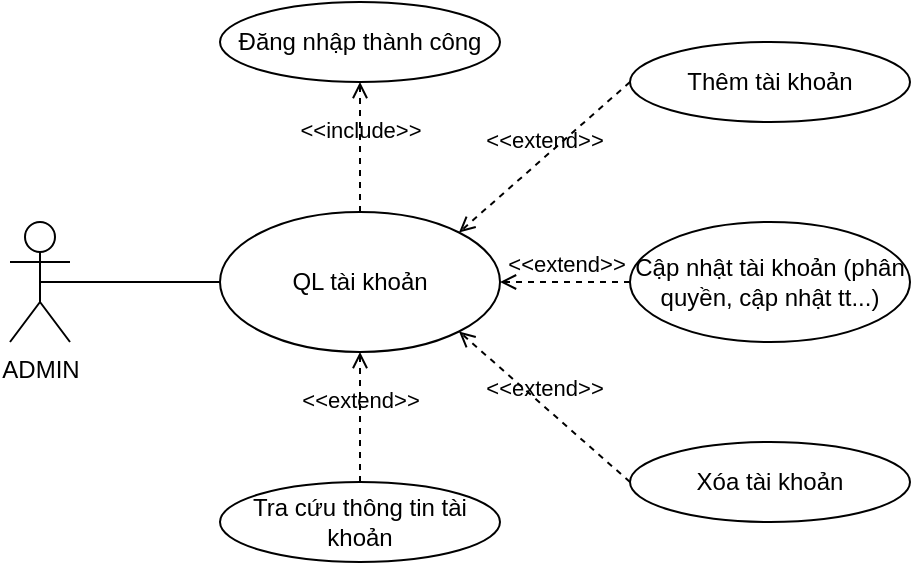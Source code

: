 <mxfile version="22.0.8" type="device">
  <diagram name="Page-1" id="Cb0F_wJbj_ccDk9Vb1-7">
    <mxGraphModel dx="872" dy="465" grid="1" gridSize="10" guides="1" tooltips="1" connect="1" arrows="1" fold="1" page="1" pageScale="1" pageWidth="850" pageHeight="1100" math="0" shadow="0">
      <root>
        <mxCell id="0" />
        <mxCell id="1" parent="0" />
        <mxCell id="YWmhd3LJThlfXzbusHns-1" value="ADMIN" style="shape=umlActor;verticalLabelPosition=bottom;verticalAlign=top;html=1;" vertex="1" parent="1">
          <mxGeometry x="180" y="190" width="30" height="60" as="geometry" />
        </mxCell>
        <mxCell id="YWmhd3LJThlfXzbusHns-2" value="QL tài khoản" style="ellipse;whiteSpace=wrap;html=1;" vertex="1" parent="1">
          <mxGeometry x="285" y="185" width="140" height="70" as="geometry" />
        </mxCell>
        <mxCell id="YWmhd3LJThlfXzbusHns-3" value="Đăng nhập thành công" style="ellipse;whiteSpace=wrap;html=1;" vertex="1" parent="1">
          <mxGeometry x="285" y="80" width="140" height="40" as="geometry" />
        </mxCell>
        <mxCell id="YWmhd3LJThlfXzbusHns-4" value="Thêm tài khoản" style="ellipse;whiteSpace=wrap;html=1;" vertex="1" parent="1">
          <mxGeometry x="490" y="100" width="140" height="40" as="geometry" />
        </mxCell>
        <mxCell id="YWmhd3LJThlfXzbusHns-5" value="Xóa tài khoản" style="ellipse;whiteSpace=wrap;html=1;" vertex="1" parent="1">
          <mxGeometry x="490" y="300" width="140" height="40" as="geometry" />
        </mxCell>
        <mxCell id="YWmhd3LJThlfXzbusHns-6" value="Cập nhật tài khoản (phân quyền, cập nhật tt...)" style="ellipse;whiteSpace=wrap;html=1;" vertex="1" parent="1">
          <mxGeometry x="490" y="190" width="140" height="60" as="geometry" />
        </mxCell>
        <mxCell id="YWmhd3LJThlfXzbusHns-7" value="&amp;lt;&amp;lt;extend&amp;gt;&amp;gt;" style="html=1;verticalAlign=bottom;labelBackgroundColor=none;endArrow=open;endFill=0;dashed=1;rounded=0;entryX=1;entryY=0;entryDx=0;entryDy=0;exitX=0;exitY=0.5;exitDx=0;exitDy=0;" edge="1" parent="1" source="YWmhd3LJThlfXzbusHns-4" target="YWmhd3LJThlfXzbusHns-2">
          <mxGeometry width="160" relative="1" as="geometry">
            <mxPoint x="530" y="180" as="sourcePoint" />
            <mxPoint x="500" y="260" as="targetPoint" />
          </mxGeometry>
        </mxCell>
        <mxCell id="YWmhd3LJThlfXzbusHns-8" value="&amp;lt;&amp;lt;extend&amp;gt;&amp;gt;" style="html=1;verticalAlign=bottom;labelBackgroundColor=none;endArrow=open;endFill=0;dashed=1;rounded=0;entryX=1;entryY=0.5;entryDx=0;entryDy=0;exitX=0;exitY=0.5;exitDx=0;exitDy=0;" edge="1" parent="1" source="YWmhd3LJThlfXzbusHns-6" target="YWmhd3LJThlfXzbusHns-2">
          <mxGeometry width="160" relative="1" as="geometry">
            <mxPoint x="500" y="170" as="sourcePoint" />
            <mxPoint x="490" y="130" as="targetPoint" />
          </mxGeometry>
        </mxCell>
        <mxCell id="YWmhd3LJThlfXzbusHns-9" value="&amp;lt;&amp;lt;extend&amp;gt;&amp;gt;" style="html=1;verticalAlign=bottom;labelBackgroundColor=none;endArrow=open;endFill=0;dashed=1;rounded=0;entryX=1;entryY=1;entryDx=0;entryDy=0;exitX=0;exitY=0.5;exitDx=0;exitDy=0;" edge="1" parent="1" source="YWmhd3LJThlfXzbusHns-5" target="YWmhd3LJThlfXzbusHns-2">
          <mxGeometry width="160" relative="1" as="geometry">
            <mxPoint x="470" y="400" as="sourcePoint" />
            <mxPoint x="500" y="140" as="targetPoint" />
          </mxGeometry>
        </mxCell>
        <mxCell id="YWmhd3LJThlfXzbusHns-10" value="&amp;lt;&amp;lt;include&amp;gt;&amp;gt;" style="html=1;verticalAlign=bottom;labelBackgroundColor=none;endArrow=open;endFill=0;dashed=1;rounded=0;exitX=0.5;exitY=0;exitDx=0;exitDy=0;entryX=0.5;entryY=1;entryDx=0;entryDy=0;" edge="1" parent="1" source="YWmhd3LJThlfXzbusHns-2" target="YWmhd3LJThlfXzbusHns-3">
          <mxGeometry width="160" relative="1" as="geometry">
            <mxPoint x="340" y="260" as="sourcePoint" />
            <mxPoint x="500" y="260" as="targetPoint" />
          </mxGeometry>
        </mxCell>
        <mxCell id="YWmhd3LJThlfXzbusHns-11" value="" style="endArrow=none;html=1;rounded=0;exitX=0.5;exitY=0.5;exitDx=0;exitDy=0;exitPerimeter=0;entryX=0;entryY=0.5;entryDx=0;entryDy=0;" edge="1" parent="1" source="YWmhd3LJThlfXzbusHns-1" target="YWmhd3LJThlfXzbusHns-2">
          <mxGeometry width="50" height="50" relative="1" as="geometry">
            <mxPoint x="400" y="270" as="sourcePoint" />
            <mxPoint x="280" y="220" as="targetPoint" />
          </mxGeometry>
        </mxCell>
        <mxCell id="YWmhd3LJThlfXzbusHns-12" value="Tra cứu thông tin tài khoản" style="ellipse;whiteSpace=wrap;html=1;" vertex="1" parent="1">
          <mxGeometry x="285" y="320" width="140" height="40" as="geometry" />
        </mxCell>
        <mxCell id="YWmhd3LJThlfXzbusHns-13" value="&amp;lt;&amp;lt;extend&amp;gt;&amp;gt;" style="html=1;verticalAlign=bottom;labelBackgroundColor=none;endArrow=open;endFill=0;dashed=1;rounded=0;entryX=0.5;entryY=1;entryDx=0;entryDy=0;exitX=0.5;exitY=0;exitDx=0;exitDy=0;" edge="1" parent="1" source="YWmhd3LJThlfXzbusHns-12" target="YWmhd3LJThlfXzbusHns-2">
          <mxGeometry width="160" relative="1" as="geometry">
            <mxPoint x="500" y="330" as="sourcePoint" />
            <mxPoint x="414" y="255" as="targetPoint" />
          </mxGeometry>
        </mxCell>
      </root>
    </mxGraphModel>
  </diagram>
</mxfile>
